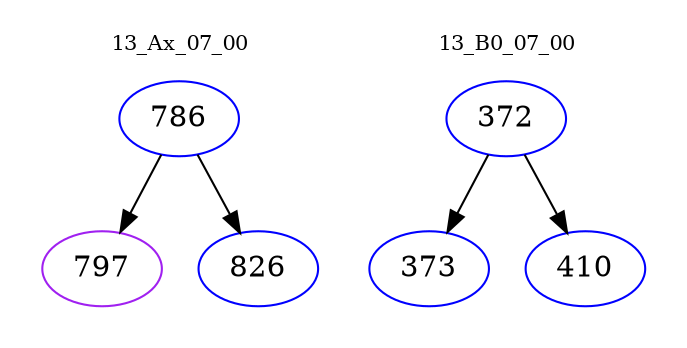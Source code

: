 digraph{
subgraph cluster_0 {
color = white
label = "13_Ax_07_00";
fontsize=10;
T0_786 [label="786", color="blue"]
T0_786 -> T0_797 [color="black"]
T0_797 [label="797", color="purple"]
T0_786 -> T0_826 [color="black"]
T0_826 [label="826", color="blue"]
}
subgraph cluster_1 {
color = white
label = "13_B0_07_00";
fontsize=10;
T1_372 [label="372", color="blue"]
T1_372 -> T1_373 [color="black"]
T1_373 [label="373", color="blue"]
T1_372 -> T1_410 [color="black"]
T1_410 [label="410", color="blue"]
}
}
